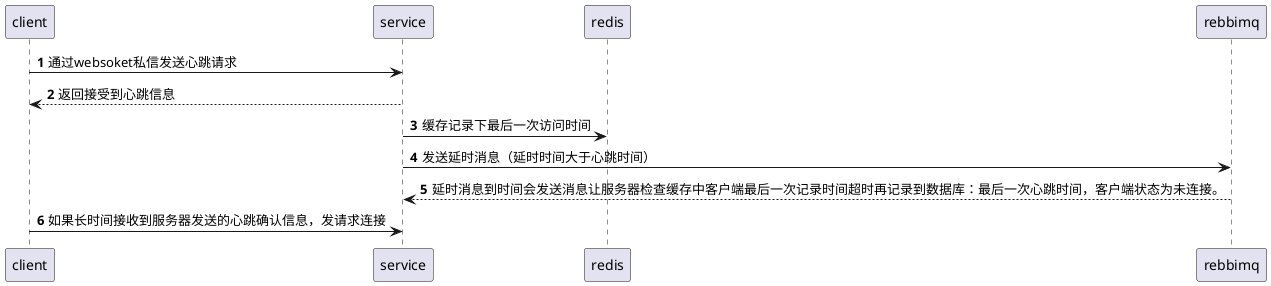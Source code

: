 @startuml
'websocket客户端在线状态管理

autonumber

client -> service: 通过websoket私信发送心跳请求
service --> client: 返回接受到心跳信息
service -> redis: 缓存记录下最后一次访问时间
service -> rebbimq: 发送延时消息（延时时间大于心跳时间）
rebbimq -->service: 延时消息到时间会发送消息让服务器检查缓存中客户端最后一次记录时间超时再记录到数据库：最后一次心跳时间，客户端状态为未连接。

client -> service: 如果长时间接收到服务器发送的心跳确认信息，发请求连接
@enduml